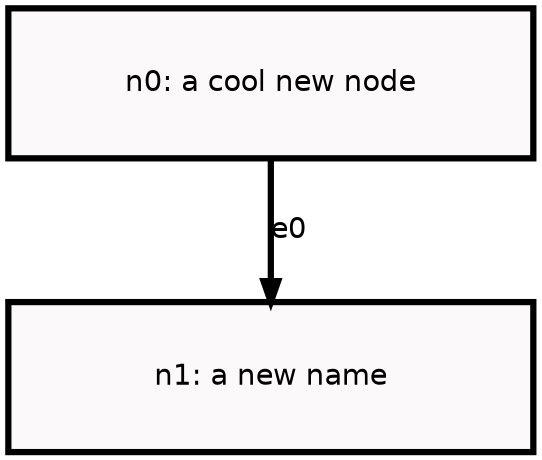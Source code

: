 digraph {

    graph [fontname = "helvetica" rankdir=TB ranksep=0.75 nodesep=0.5];
    node [fontname = "helvetica" style="filled" shape=box height=1 width=3.5 penwidth=3];
    edge [fontname = "helvetica" penwidth=3 color="#000"];

    "n0" [label="n0: a cool new node" fillcolor="#FCF9FA" color="#000" fontcolor="#000"];
    "n1" [label="n1: a new name" fillcolor="#FCF9FA" color="#000" fontcolor="#000"];

    "n0" -> "n1" [label="e0"];

}